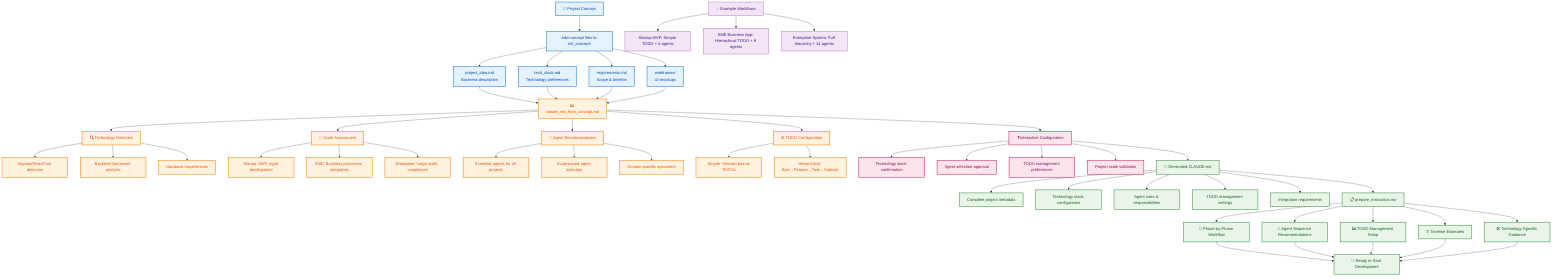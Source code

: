 graph TD
    A[🚀 Project Concept] --> B[Add concept files to init_concept/]

    B --> B1[project_idea.md<br/>Business description]
    B --> B2[tech_stack.md<br/>Technology preferences]
    B --> B3[requirements.md<br/>Scope & timeline]
    B --> B4[wireframes/<br/>UI mockups]

    B1 --> C[📊 claude_md_from_concept.md]
    B2 --> C
    B3 --> C
    B4 --> C

    C --> C1[🔍 Technology Detection]
    C --> C2[📏 Scale Assessment]
    C --> C3[🤖 Agent Recommendation]
    C --> C4[⚙️ TODO Configuration]

    C1 --> C11[Angular/React/Vue detection]
    C1 --> C12[Backend framework analysis]
    C1 --> C13[Database requirements]

    C2 --> C21[Startup: MVP, rapid development]
    C2 --> C22[SME: Business processes, integration]
    C2 --> C23[Enterprise: Large scale, compliance]

    C3 --> C31[Essential agents for all projects]
    C3 --> C32[Scale-based agent selection]
    C3 --> C33[Domain-specific specialists]

    C4 --> C41[Simple: Session-based TODOs]
    C4 --> C42[Hierarchical: Epic→Feature→Task→Subtask]

    C --> D[❓ Interactive Configuration]

    D --> D1[Technology stack confirmation]
    D --> D2[Agent selection approval]
    D --> D3[TODO management preferences]
    D --> D4[Project scale validation]

    D --> E[📝 Generated CLAUDE.md]

    E --> E1[Complete project metadata]
    E --> E2[Technology stack configuration]
    E --> E3[Agent roles & responsibilities]
    E --> E4[TODO management settings]
    E --> E5[Integration requirements]

    E --> F[📋 prepare_instruction.md]

    F --> F1[🎯 Phase-by-Phase Workflow]
    F --> F2[🤖 Agent Sequence Recommendations]
    F --> F3[📊 TODO Management Setup]
    F --> F4[⏰ Timeline Estimates]
    F --> F5[🛠️ Technology-Specific Guidance]

    F1 --> G[🚀 Ready to Start Development]
    F2 --> G
    F3 --> G
    F4 --> G
    F5 --> G

    %% Examples
    H[💡 Example Workflows]
    H --> H1[Startup MVP: Simple TODO + 4 agents]
    H --> H2[SME Business App: Hierarchical TODO + 8 agents]
    H --> H3[Enterprise System: Full hierarchy + 14 agents]

    %% Styling
    classDef conceptBox fill:#e3f2fd,stroke:#1976d2,stroke-width:2px,color:#0d47a1
    classDef analysisBox fill:#fff3e0,stroke:#f57c00,stroke-width:2px,color:#e65100
    classDef configBox fill:#e0f2f1,stroke:#00695c,stroke-width:2px,color:#004d40
    classDef interactiveBox fill:#fce4ec,stroke:#c2185b,stroke-width:2px,color:#880e4f
    classDef outputBox fill:#e8f5e8,stroke:#388e3c,stroke-width:2px,color:#1b5e20
    classDef exampleBox fill:#f3e5f5,stroke:#7b1fa2,stroke-width:1px,color:#4a148c

    class A,B,B1,B2,B3,B4 conceptBox
    class C,C1,C2,C3,C4,C11,C12,C13,C21,C22,C23,C31,C32,C33,C41,C42 analysisBox
    class D,D1,D2,D3,D4 interactiveBox
    class E,E1,E2,E3,E4,E5,F,F1,F2,F3,F4,F5,G outputBox
    class H,H1,H2,H3 exampleBox